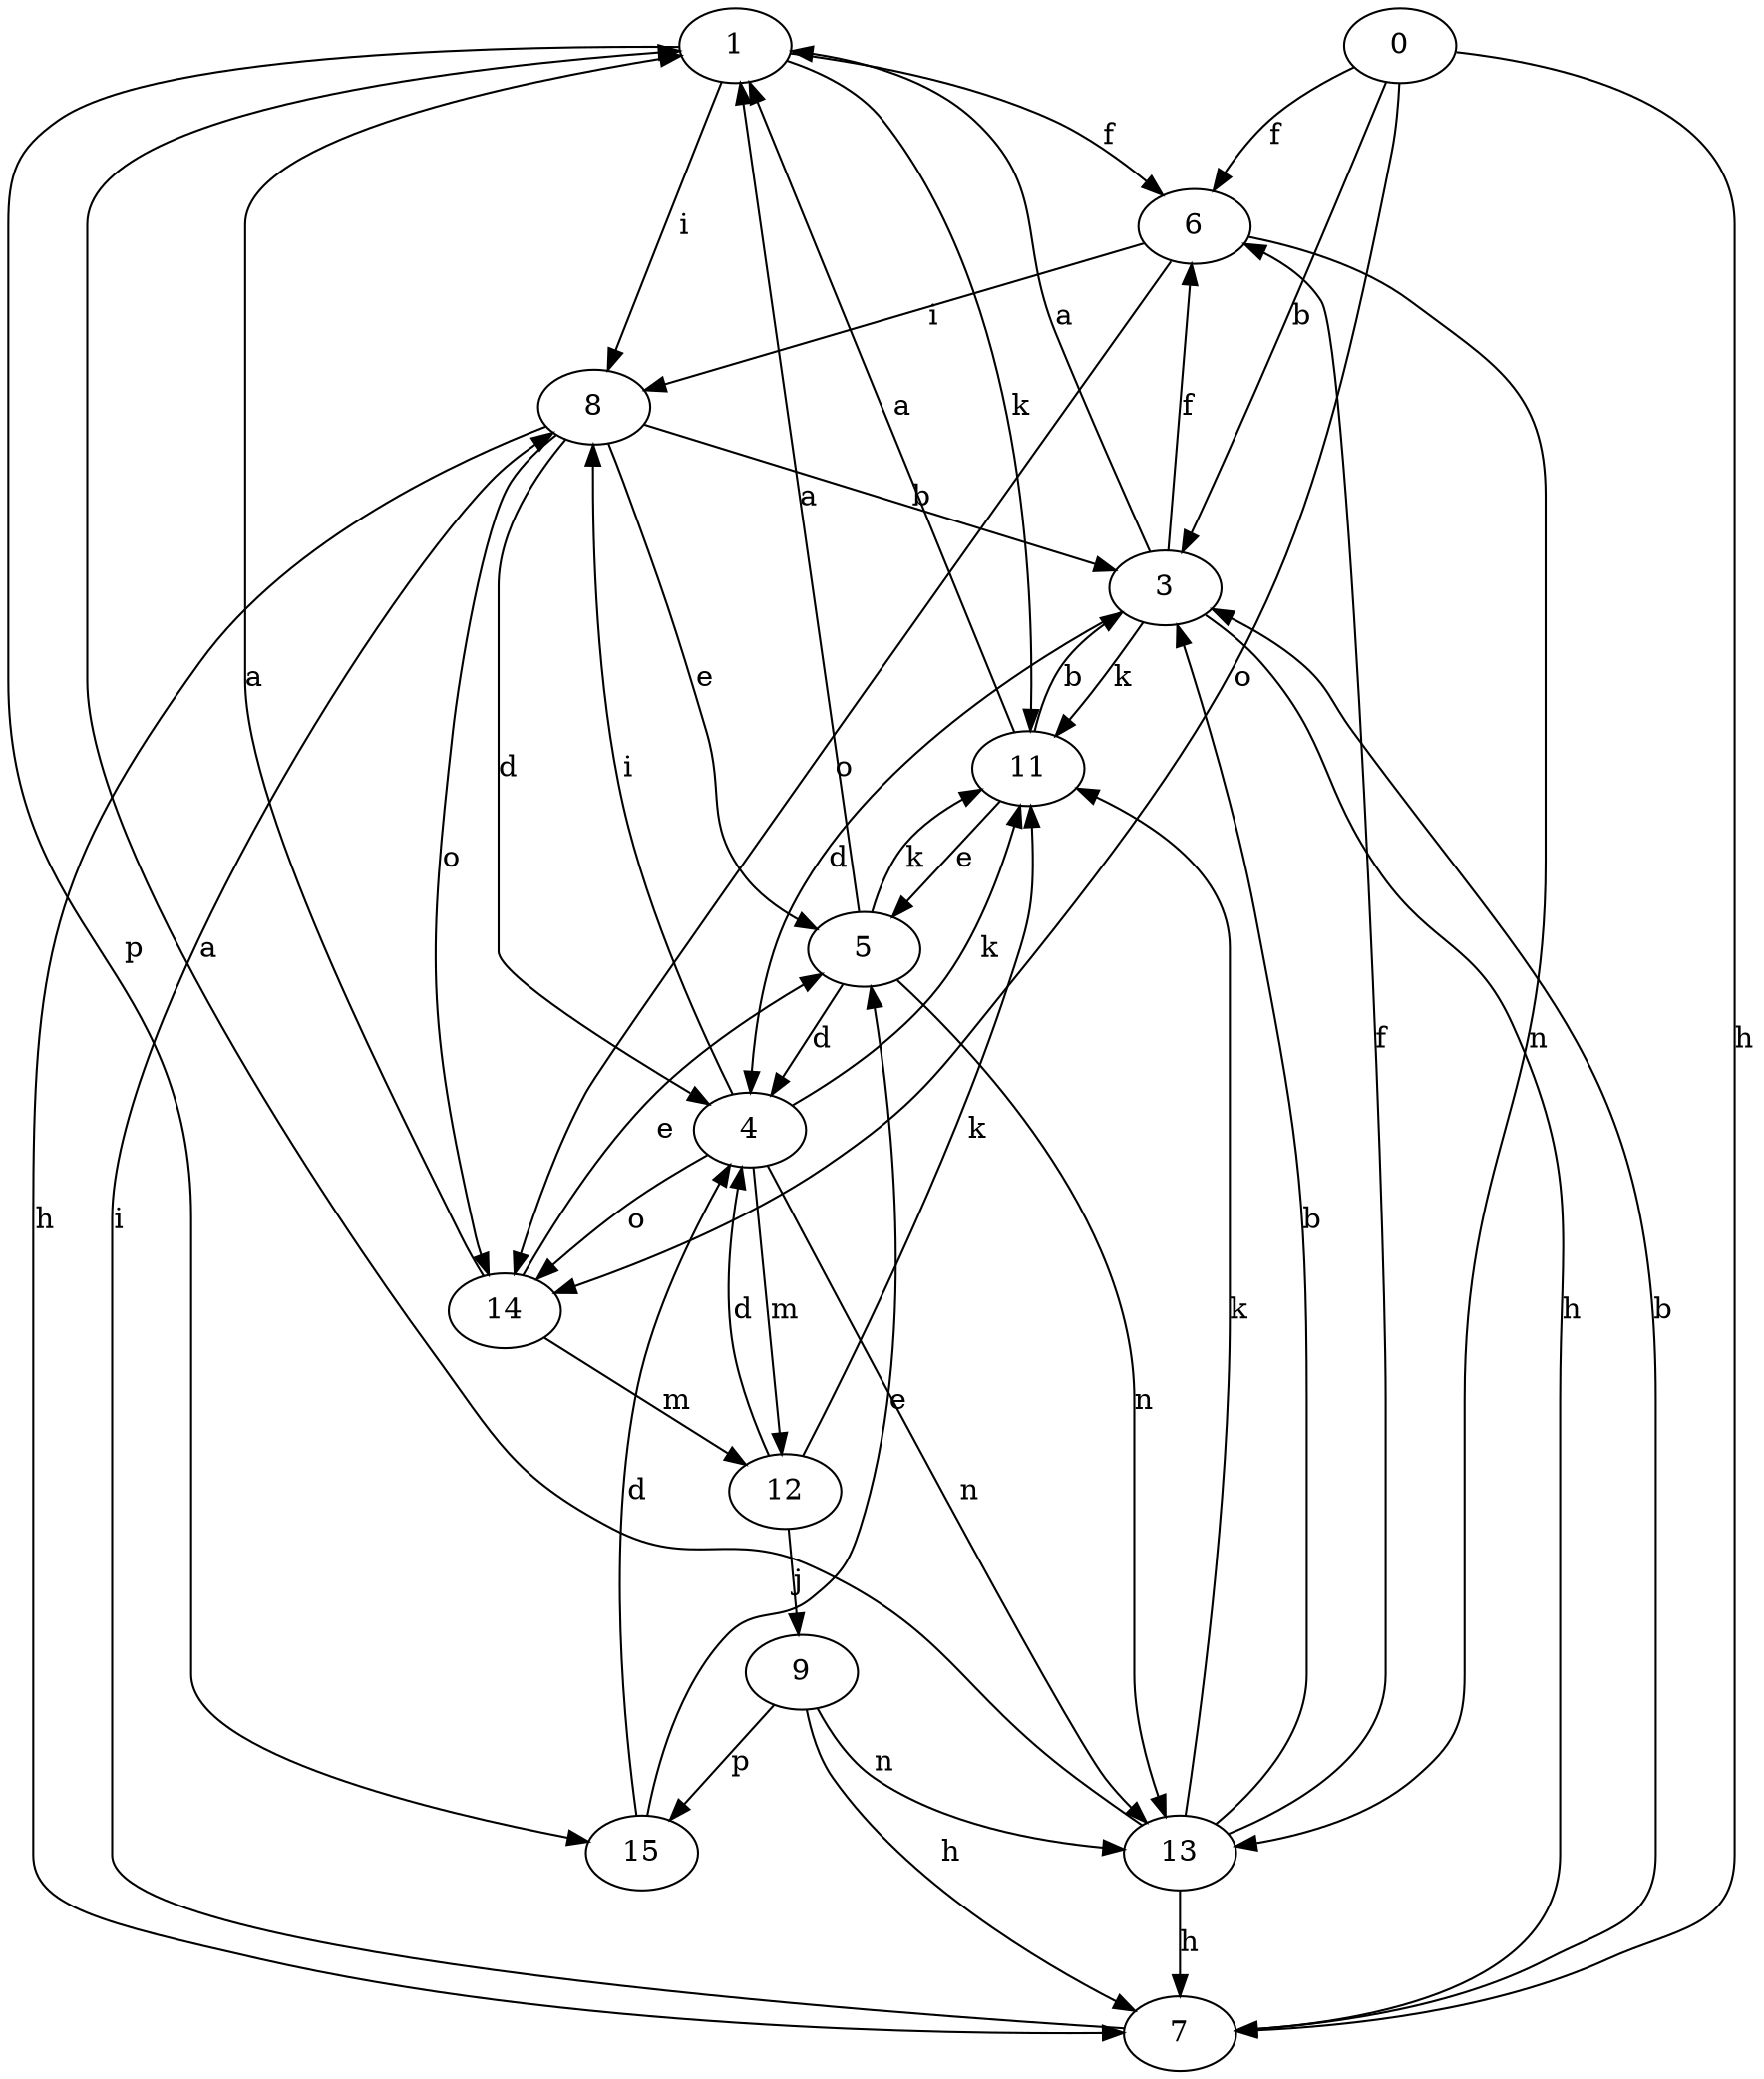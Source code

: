 strict digraph  {
1;
3;
4;
5;
6;
0;
7;
8;
9;
11;
12;
13;
14;
15;
1 -> 6  [label=f];
1 -> 8  [label=i];
1 -> 11  [label=k];
1 -> 15  [label=p];
3 -> 1  [label=a];
3 -> 4  [label=d];
3 -> 6  [label=f];
3 -> 7  [label=h];
3 -> 11  [label=k];
4 -> 8  [label=i];
4 -> 11  [label=k];
4 -> 12  [label=m];
4 -> 13  [label=n];
4 -> 14  [label=o];
5 -> 1  [label=a];
5 -> 4  [label=d];
5 -> 11  [label=k];
5 -> 13  [label=n];
6 -> 8  [label=i];
6 -> 13  [label=n];
6 -> 14  [label=o];
0 -> 3  [label=b];
0 -> 6  [label=f];
0 -> 7  [label=h];
0 -> 14  [label=o];
7 -> 3  [label=b];
7 -> 8  [label=i];
8 -> 3  [label=b];
8 -> 4  [label=d];
8 -> 5  [label=e];
8 -> 7  [label=h];
8 -> 14  [label=o];
9 -> 7  [label=h];
9 -> 13  [label=n];
9 -> 15  [label=p];
11 -> 1  [label=a];
11 -> 3  [label=b];
11 -> 5  [label=e];
12 -> 4  [label=d];
12 -> 9  [label=j];
12 -> 11  [label=k];
13 -> 1  [label=a];
13 -> 3  [label=b];
13 -> 6  [label=f];
13 -> 7  [label=h];
13 -> 11  [label=k];
14 -> 1  [label=a];
14 -> 5  [label=e];
14 -> 12  [label=m];
15 -> 4  [label=d];
15 -> 5  [label=e];
}
